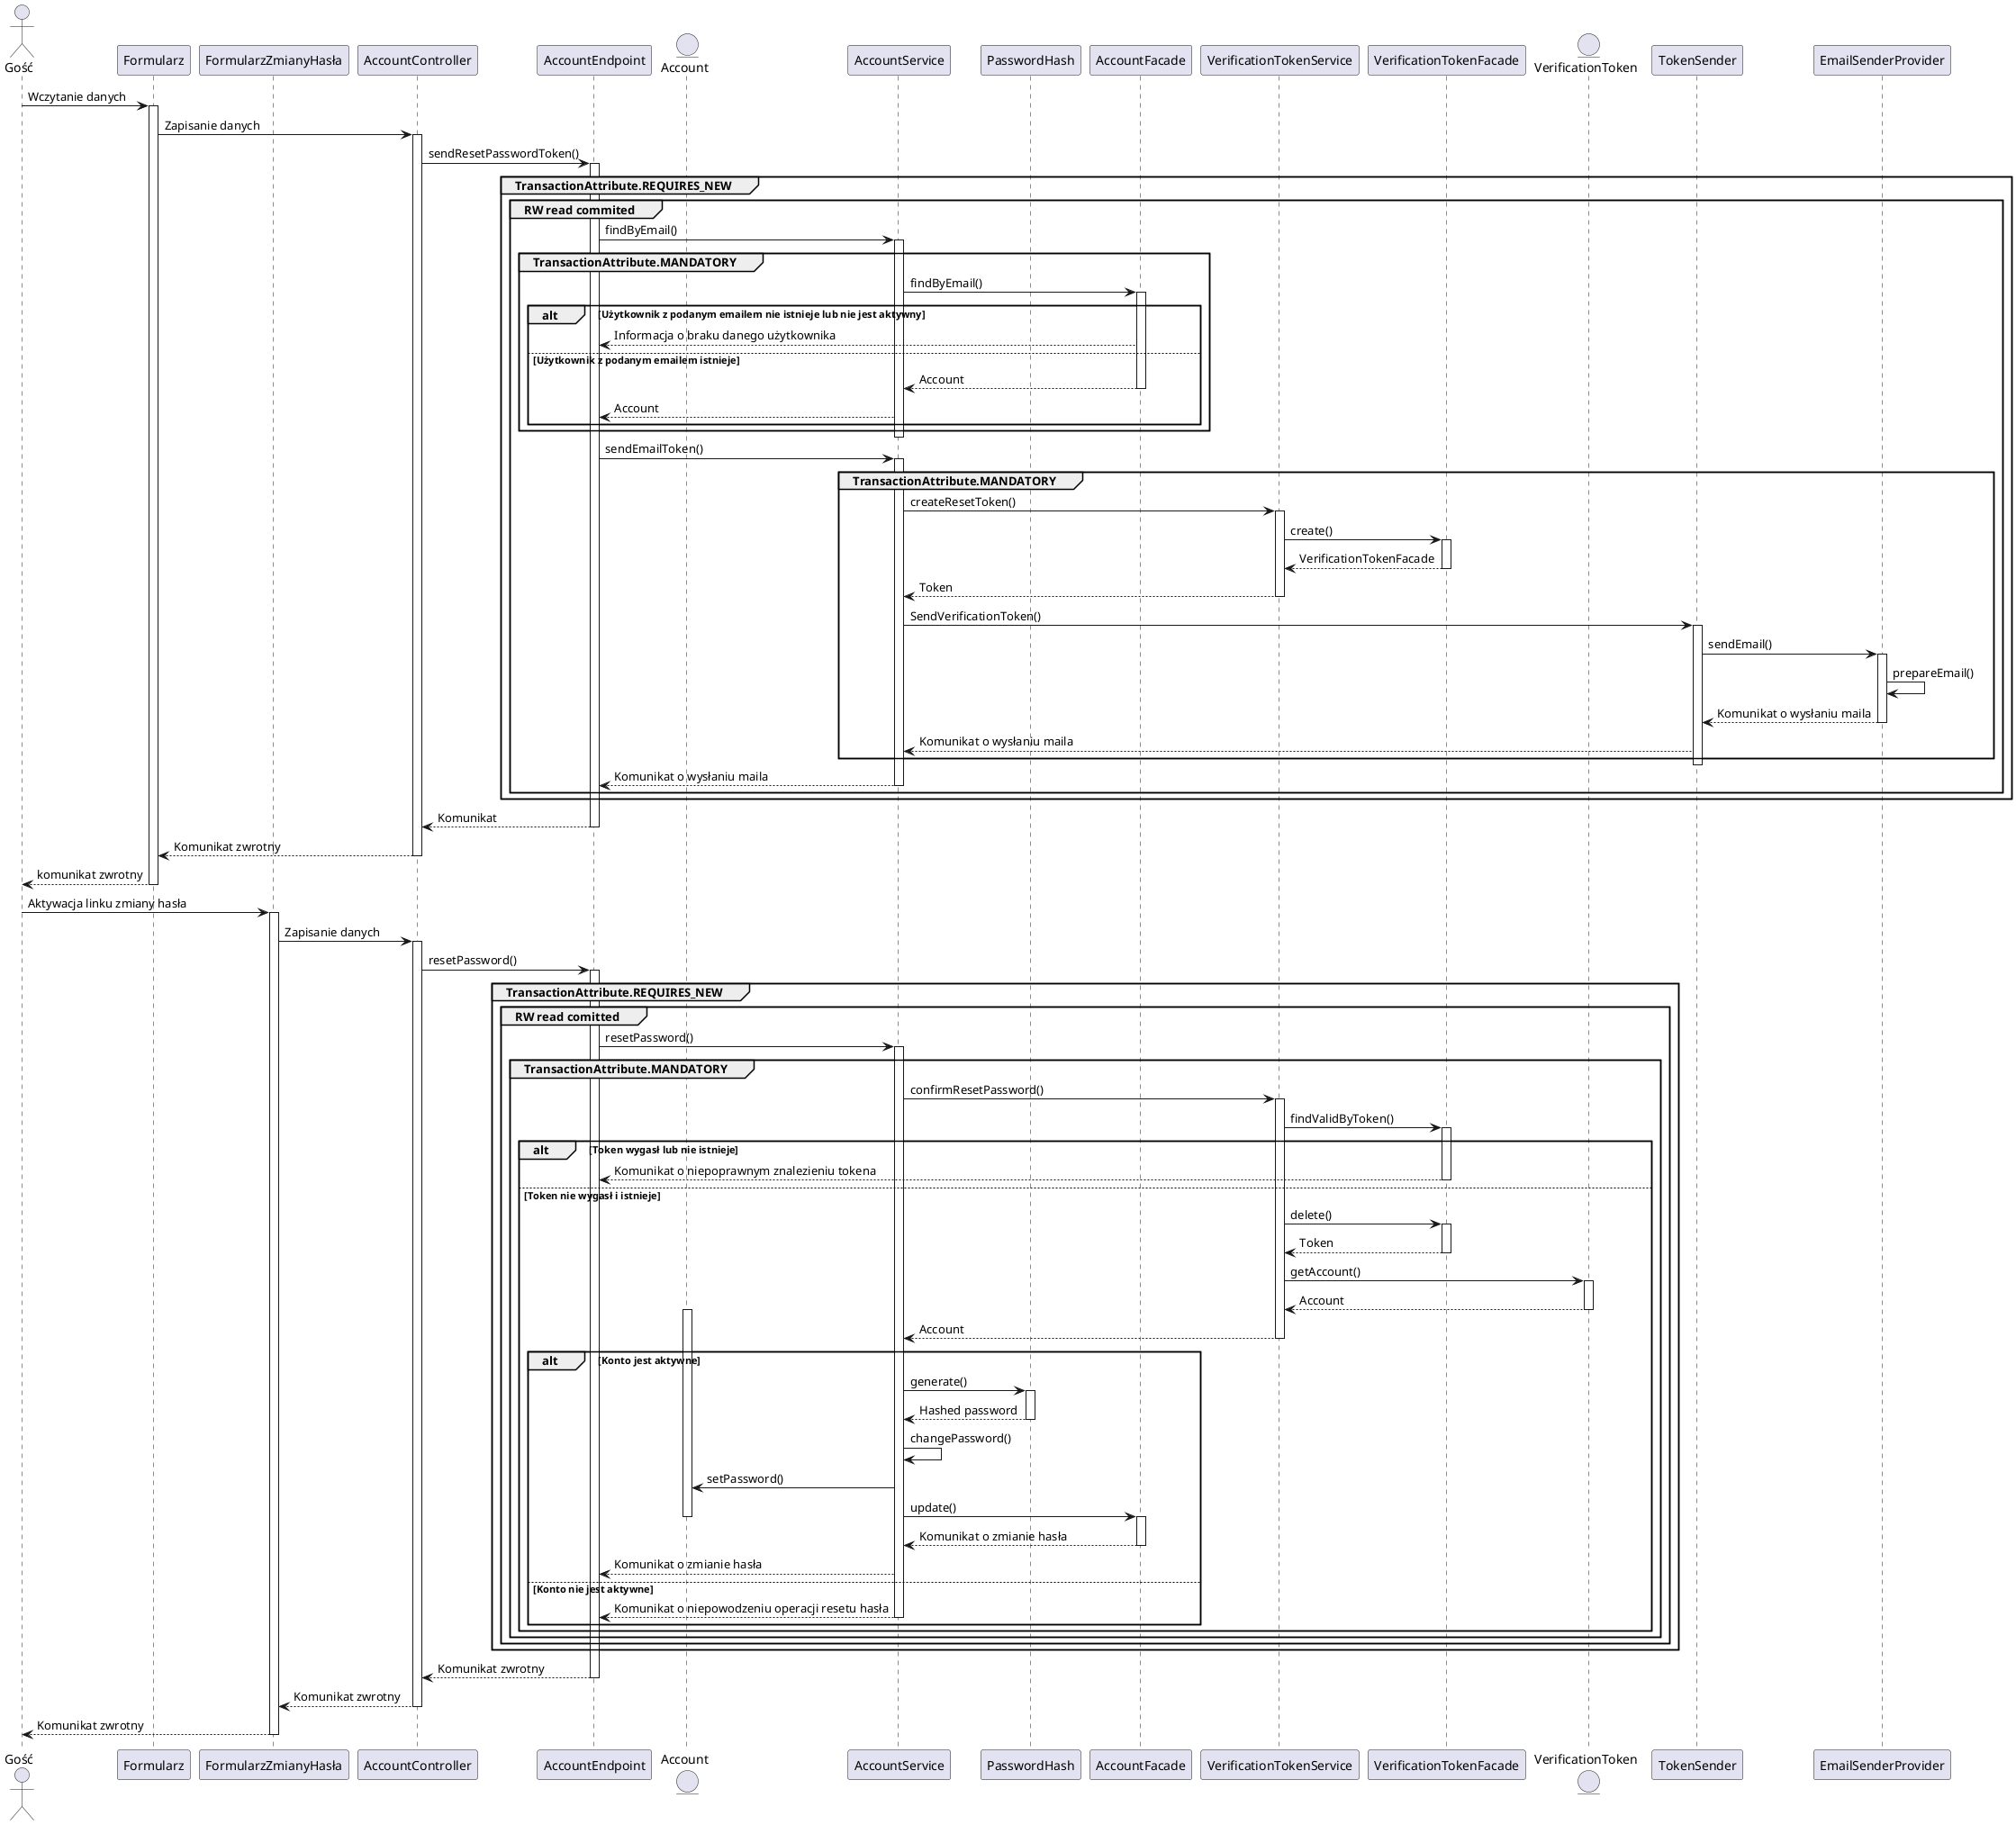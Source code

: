 @startuml
actor Gość
    Gość -> Formularz : Wczytanie danych
    activate Formularz
    participant FormularzZmianyHasła
        Formularz -> AccountController : Zapisanie danych
        activate AccountController
            AccountController -> AccountEndpoint : sendResetPasswordToken()
                activate AccountEndpoint
                group TransactionAttribute.REQUIRES_NEW
                entity Account
                    group RW read commited
                        AccountEndpoint -> AccountService : findByEmail()
                        participant PasswordHash
                        activate AccountService
                        group TransactionAttribute.MANDATORY
                            AccountService -> AccountFacade : findByEmail()
                            activate AccountFacade
                                alt Użytkownik z podanym emailem nie istnieje lub nie jest aktywny
                                    AccountFacade --> AccountEndpoint : Informacja o braku danego użytkownika
                                else Użytkownik z podanym emailem istnieje
                                    AccountFacade --> AccountService : Account
                            deactivate AccountFacade
                            AccountService --> AccountEndpoint : Account
                        end
                        end
                        deactivate AccountService
                        AccountEndpoint -> AccountService : sendEmailToken()
                        activate AccountService
                            group TransactionAttribute.MANDATORY
                            AccountService -> VerificationTokenService : createResetToken()
                            activate VerificationTokenService
                                VerificationTokenService -> VerificationTokenFacade : create()
                                activate VerificationTokenFacade
                                entity VerificationToken
                                    VerificationTokenFacade --> VerificationTokenService : VerificationTokenFacade
                                deactivate VerificationTokenFacade
                                VerificationTokenService --> AccountService : Token
                            deactivate VerificationTokenService
                            AccountService -> TokenSender : SendVerificationToken()
                            activate TokenSender
                                TokenSender -> EmailSenderProvider : sendEmail()
                                activate EmailSenderProvider
                                    EmailSenderProvider -> EmailSenderProvider : prepareEmail()
                                    EmailSenderProvider --> TokenSender : Komunikat o wysłaniu maila
                                deactivate EmailSenderProvider
                                TokenSender --> AccountService : Komunikat o wysłaniu maila
                                end
                            deactivate TokenSender
                            AccountService --> AccountEndpoint : Komunikat o wysłaniu maila
                        deactivate AccountService
                    end
                end
                AccountEndpoint --> AccountController : Komunikat
                deactivate AccountEndpoint
                AccountController --> Formularz : Komunikat zwrotny
                deactivate AccountController
                Formularz --> Gość : komunikat zwrotny
    deactivate Formularz

    Gość -> FormularzZmianyHasła : Aktywacja linku zmiany hasła
        activate FormularzZmianyHasła
            FormularzZmianyHasła -> AccountController : Zapisanie danych
                activate AccountController
                    AccountController -> AccountEndpoint : resetPassword()
                    activate AccountEndpoint
                        group TransactionAttribute.REQUIRES_NEW
                            group RW read comitted
                                AccountEndpoint -> AccountService : resetPassword()
                                activate AccountService
                                    group TransactionAttribute.MANDATORY
                                        AccountService -> VerificationTokenService : confirmResetPassword()
                                        activate VerificationTokenService
                                            VerificationTokenService -> VerificationTokenFacade : findValidByToken()
                                                alt Token wygasł lub nie istnieje
                                                    activate VerificationTokenFacade
                                                        VerificationTokenFacade --> AccountEndpoint : Komunikat o niepoprawnym znalezieniu tokena
                                                    deactivate VerificationTokenFacade
                                                else Token nie wygasł i istnieje
                                                    VerificationTokenService -> VerificationTokenFacade : delete()
                                                    activate VerificationTokenFacade
                                                        VerificationTokenFacade --> VerificationTokenService : Token
                                                    deactivate VerificationTokenFacade
                                                    VerificationTokenService -> VerificationToken : getAccount()
                                                    activate VerificationToken
                                                        VerificationToken --> VerificationTokenService : Account
                                                    deactivate VerificationToken
                                                    activate Account
                                                    VerificationTokenService --> AccountService : Account
                                        deactivate VerificationTokenService
                                                    alt Konto jest aktywne
                                                    AccountService -> PasswordHash : generate()
                                                        activate PasswordHash
                                                            PasswordHash --> AccountService : Hashed password
                                                        deactivate PasswordHash
                                                        AccountService -> AccountService : changePassword()
                                                        AccountService -> Account : setPassword()
                                                        AccountService -> AccountFacade : update()
                                                        deactivate Account
                                                        activate AccountFacade
                                                            AccountFacade --> AccountService : Komunikat o zmianie hasła
                                                        deactivate AccountFacade
                                                        AccountService --> AccountEndpoint : Komunikat o zmianie hasła
                                                    else Konto nie jest aktywne
                                                        AccountService --> AccountEndpoint : Komunikat o niepowodzeniu operacji resetu hasła
                                deactivate AccountService
                                                    end
                                                end
                                    end
                            end
                        end
                        AccountEndpoint --> AccountController : Komunikat zwrotny
                    deactivate AccountEndpoint
                    AccountController --> FormularzZmianyHasła : Komunikat zwrotny
                deactivate AccountController
                FormularzZmianyHasła --> Gość : Komunikat zwrotny
                deactivate FormularzZmianyHasła
deactivate Gość
@enduml
